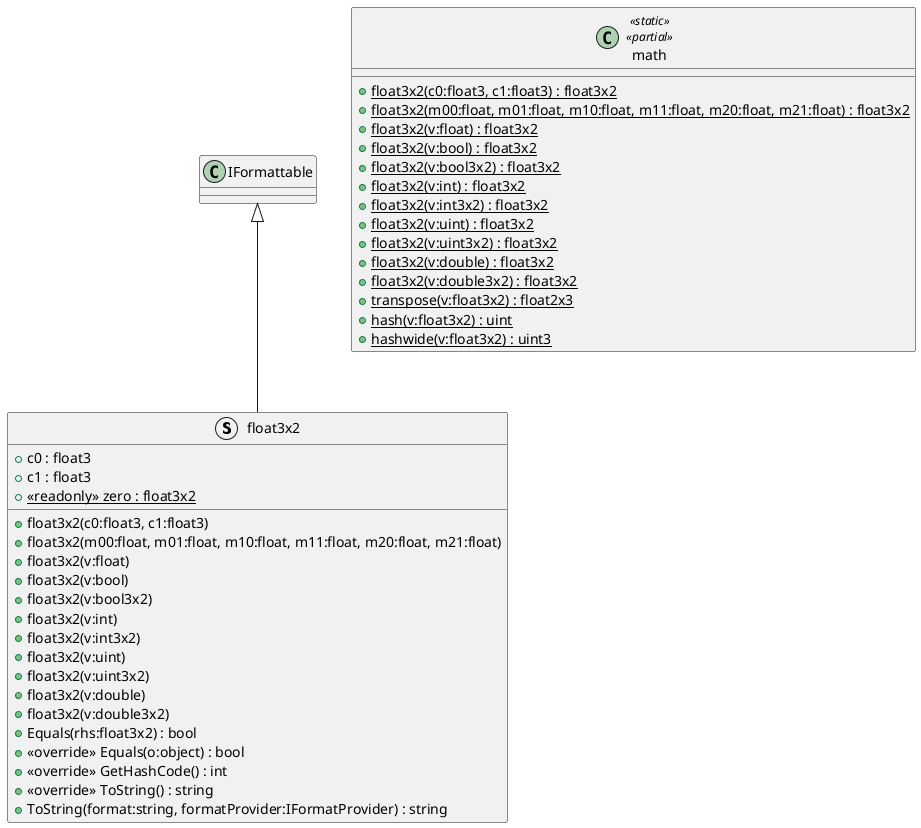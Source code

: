 @startuml
struct float3x2 {
    + c0 : float3
    + c1 : float3
    + {static} <<readonly>> zero : float3x2
    + float3x2(c0:float3, c1:float3)
    + float3x2(m00:float, m01:float, m10:float, m11:float, m20:float, m21:float)
    + float3x2(v:float)
    + float3x2(v:bool)
    + float3x2(v:bool3x2)
    + float3x2(v:int)
    + float3x2(v:int3x2)
    + float3x2(v:uint)
    + float3x2(v:uint3x2)
    + float3x2(v:double)
    + float3x2(v:double3x2)
    + Equals(rhs:float3x2) : bool
    + <<override>> Equals(o:object) : bool
    + <<override>> GetHashCode() : int
    + <<override>> ToString() : string
    + ToString(format:string, formatProvider:IFormatProvider) : string
}
class math <<static>> <<partial>> {
    + {static} float3x2(c0:float3, c1:float3) : float3x2
    + {static} float3x2(m00:float, m01:float, m10:float, m11:float, m20:float, m21:float) : float3x2
    + {static} float3x2(v:float) : float3x2
    + {static} float3x2(v:bool) : float3x2
    + {static} float3x2(v:bool3x2) : float3x2
    + {static} float3x2(v:int) : float3x2
    + {static} float3x2(v:int3x2) : float3x2
    + {static} float3x2(v:uint) : float3x2
    + {static} float3x2(v:uint3x2) : float3x2
    + {static} float3x2(v:double) : float3x2
    + {static} float3x2(v:double3x2) : float3x2
    + {static} transpose(v:float3x2) : float2x3
    + {static} hash(v:float3x2) : uint
    + {static} hashwide(v:float3x2) : uint3
}
IFormattable <|-- float3x2
@enduml
